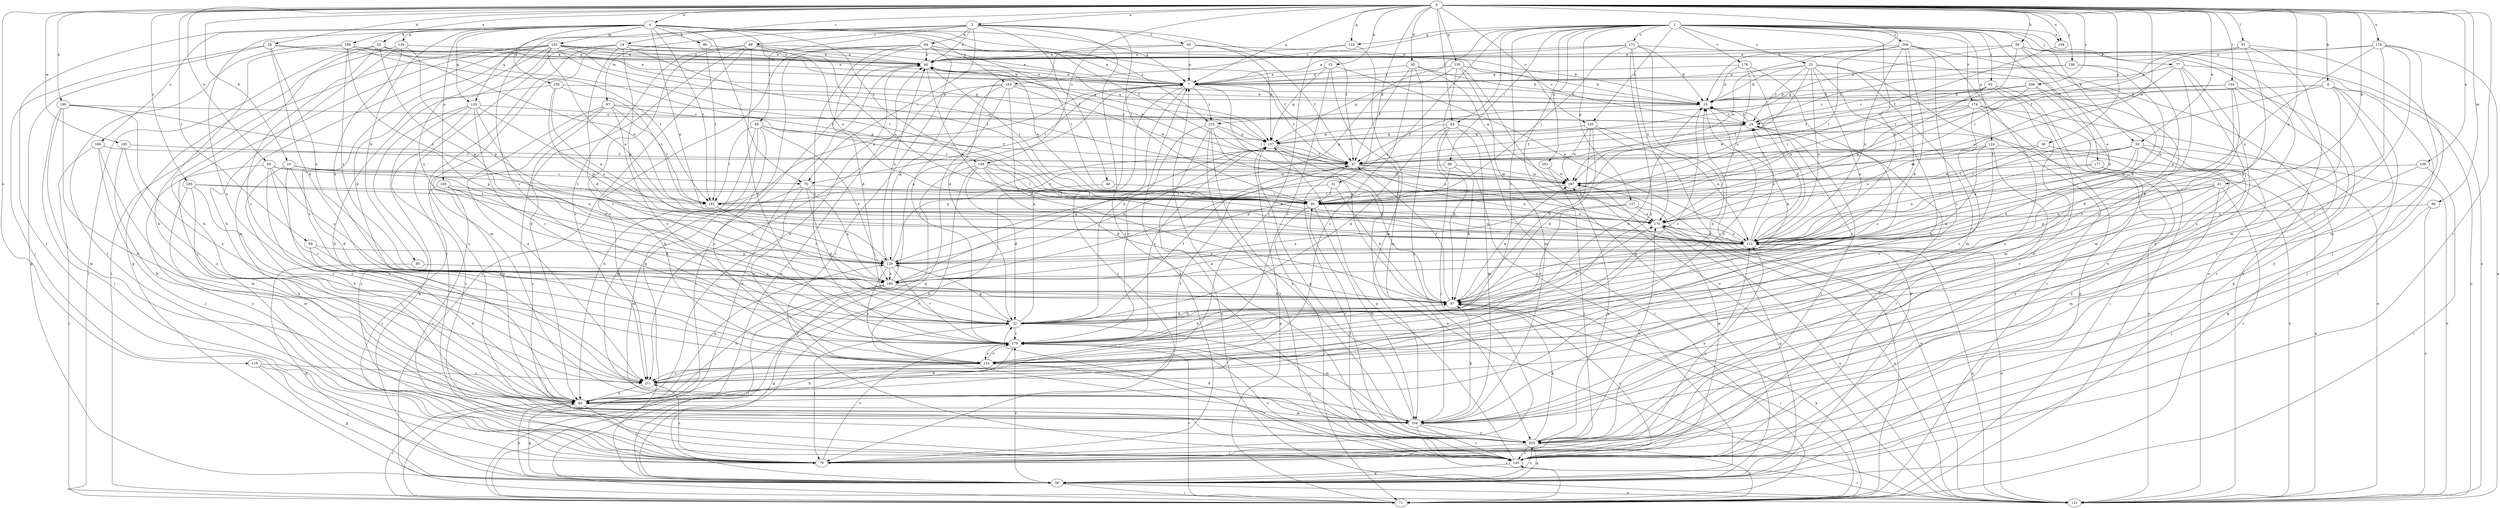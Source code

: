 strict digraph  {
0;
1;
2;
4;
7;
8;
10;
15;
18;
23;
24;
28;
30;
31;
32;
33;
38;
39;
40;
45;
46;
47;
56;
58;
59;
61;
62;
63;
64;
66;
68;
69;
70;
71;
77;
79;
84;
85;
86;
87;
89;
91;
92;
95;
96;
97;
102;
104;
106;
112;
118;
119;
120;
121;
124;
127;
129;
130;
133;
135;
136;
137;
145;
149;
150;
153;
154;
161;
163;
165;
166;
170;
171;
174;
176;
177;
179;
185;
187;
189;
190;
194;
195;
196;
201;
203;
205;
206;
208;
210;
211;
0 -> 2  [label=a];
0 -> 4  [label=a];
0 -> 7  [label=a];
0 -> 8  [label=b];
0 -> 10  [label=b];
0 -> 15  [label=b];
0 -> 18  [label=c];
0 -> 28  [label=d];
0 -> 30  [label=d];
0 -> 31  [label=d];
0 -> 33  [label=e];
0 -> 38  [label=e];
0 -> 39  [label=e];
0 -> 58  [label=h];
0 -> 59  [label=h];
0 -> 61  [label=h];
0 -> 64  [label=i];
0 -> 89  [label=l];
0 -> 91  [label=l];
0 -> 96  [label=m];
0 -> 106  [label=n];
0 -> 112  [label=n];
0 -> 118  [label=o];
0 -> 119  [label=o];
0 -> 120  [label=o];
0 -> 130  [label=q];
0 -> 133  [label=q];
0 -> 145  [label=r];
0 -> 149  [label=s];
0 -> 154  [label=t];
0 -> 185  [label=w];
0 -> 187  [label=w];
0 -> 189  [label=x];
0 -> 190  [label=x];
0 -> 194  [label=x];
0 -> 196  [label=y];
0 -> 205  [label=z];
0 -> 206  [label=z];
1 -> 23  [label=c];
1 -> 39  [label=e];
1 -> 56  [label=g];
1 -> 64  [label=i];
1 -> 66  [label=i];
1 -> 77  [label=j];
1 -> 92  [label=l];
1 -> 112  [label=n];
1 -> 120  [label=o];
1 -> 121  [label=o];
1 -> 124  [label=p];
1 -> 127  [label=p];
1 -> 129  [label=p];
1 -> 133  [label=q];
1 -> 163  [label=u];
1 -> 171  [label=v];
1 -> 174  [label=v];
1 -> 176  [label=v];
1 -> 177  [label=v];
1 -> 179  [label=v];
1 -> 194  [label=x];
1 -> 195  [label=x];
1 -> 201  [label=y];
1 -> 208  [label=z];
2 -> 40  [label=e];
2 -> 45  [label=f];
2 -> 46  [label=f];
2 -> 47  [label=f];
2 -> 68  [label=i];
2 -> 69  [label=i];
2 -> 70  [label=i];
2 -> 84  [label=k];
2 -> 95  [label=l];
2 -> 97  [label=m];
2 -> 135  [label=q];
2 -> 179  [label=v];
2 -> 203  [label=y];
4 -> 7  [label=a];
4 -> 47  [label=f];
4 -> 62  [label=h];
4 -> 70  [label=i];
4 -> 79  [label=j];
4 -> 85  [label=k];
4 -> 86  [label=k];
4 -> 102  [label=m];
4 -> 112  [label=n];
4 -> 135  [label=q];
4 -> 136  [label=q];
4 -> 149  [label=s];
4 -> 150  [label=s];
4 -> 153  [label=s];
4 -> 161  [label=t];
4 -> 163  [label=u];
4 -> 165  [label=u];
4 -> 166  [label=u];
4 -> 170  [label=u];
4 -> 210  [label=z];
7 -> 15  [label=b];
7 -> 32  [label=d];
7 -> 40  [label=e];
7 -> 47  [label=f];
7 -> 70  [label=i];
7 -> 79  [label=j];
7 -> 87  [label=k];
7 -> 210  [label=z];
8 -> 15  [label=b];
8 -> 79  [label=j];
8 -> 95  [label=l];
8 -> 145  [label=r];
8 -> 153  [label=s];
8 -> 203  [label=y];
8 -> 210  [label=z];
10 -> 32  [label=d];
10 -> 63  [label=h];
10 -> 70  [label=i];
10 -> 112  [label=n];
10 -> 211  [label=z];
15 -> 24  [label=c];
15 -> 47  [label=f];
15 -> 87  [label=k];
15 -> 179  [label=v];
18 -> 7  [label=a];
18 -> 32  [label=d];
18 -> 40  [label=e];
18 -> 79  [label=j];
18 -> 95  [label=l];
18 -> 104  [label=m];
18 -> 129  [label=p];
18 -> 203  [label=y];
23 -> 7  [label=a];
23 -> 15  [label=b];
23 -> 24  [label=c];
23 -> 63  [label=h];
23 -> 71  [label=i];
23 -> 95  [label=l];
23 -> 104  [label=m];
23 -> 112  [label=n];
23 -> 195  [label=x];
24 -> 15  [label=b];
24 -> 47  [label=f];
24 -> 79  [label=j];
24 -> 121  [label=o];
24 -> 137  [label=q];
28 -> 7  [label=a];
28 -> 40  [label=e];
28 -> 56  [label=g];
28 -> 79  [label=j];
28 -> 87  [label=k];
28 -> 195  [label=x];
30 -> 7  [label=a];
30 -> 15  [label=b];
30 -> 47  [label=f];
30 -> 187  [label=w];
30 -> 203  [label=y];
30 -> 211  [label=z];
31 -> 87  [label=k];
31 -> 95  [label=l];
31 -> 161  [label=t];
32 -> 7  [label=a];
32 -> 47  [label=f];
32 -> 79  [label=j];
32 -> 87  [label=k];
32 -> 104  [label=m];
32 -> 129  [label=p];
32 -> 170  [label=u];
32 -> 179  [label=v];
33 -> 7  [label=a];
33 -> 104  [label=m];
33 -> 112  [label=n];
33 -> 137  [label=q];
33 -> 153  [label=s];
38 -> 47  [label=f];
38 -> 95  [label=l];
38 -> 203  [label=y];
39 -> 47  [label=f];
39 -> 56  [label=g];
39 -> 112  [label=n];
39 -> 121  [label=o];
39 -> 161  [label=t];
39 -> 187  [label=w];
39 -> 195  [label=x];
39 -> 203  [label=y];
40 -> 7  [label=a];
40 -> 71  [label=i];
40 -> 95  [label=l];
40 -> 112  [label=n];
45 -> 7  [label=a];
45 -> 15  [label=b];
45 -> 32  [label=d];
45 -> 40  [label=e];
45 -> 47  [label=f];
45 -> 137  [label=q];
46 -> 63  [label=h];
46 -> 95  [label=l];
47 -> 40  [label=e];
47 -> 112  [label=n];
47 -> 145  [label=r];
47 -> 170  [label=u];
47 -> 187  [label=w];
56 -> 15  [label=b];
56 -> 40  [label=e];
56 -> 63  [label=h];
56 -> 71  [label=i];
56 -> 121  [label=o];
56 -> 179  [label=v];
56 -> 203  [label=y];
58 -> 161  [label=t];
58 -> 179  [label=v];
58 -> 187  [label=w];
58 -> 195  [label=x];
58 -> 203  [label=y];
58 -> 211  [label=z];
59 -> 40  [label=e];
59 -> 87  [label=k];
59 -> 95  [label=l];
59 -> 112  [label=n];
59 -> 137  [label=q];
59 -> 145  [label=r];
59 -> 203  [label=y];
61 -> 32  [label=d];
61 -> 95  [label=l];
61 -> 104  [label=m];
61 -> 112  [label=n];
61 -> 129  [label=p];
61 -> 145  [label=r];
62 -> 40  [label=e];
62 -> 63  [label=h];
62 -> 71  [label=i];
62 -> 129  [label=p];
62 -> 137  [label=q];
62 -> 153  [label=s];
62 -> 170  [label=u];
63 -> 40  [label=e];
63 -> 47  [label=f];
63 -> 56  [label=g];
63 -> 71  [label=i];
63 -> 79  [label=j];
63 -> 104  [label=m];
63 -> 129  [label=p];
64 -> 32  [label=d];
64 -> 71  [label=i];
64 -> 79  [label=j];
64 -> 87  [label=k];
64 -> 104  [label=m];
64 -> 137  [label=q];
66 -> 87  [label=k];
66 -> 129  [label=p];
66 -> 161  [label=t];
66 -> 187  [label=w];
68 -> 40  [label=e];
68 -> 63  [label=h];
68 -> 121  [label=o];
68 -> 137  [label=q];
68 -> 153  [label=s];
68 -> 170  [label=u];
68 -> 179  [label=v];
68 -> 211  [label=z];
69 -> 47  [label=f];
69 -> 63  [label=h];
69 -> 104  [label=m];
69 -> 137  [label=q];
69 -> 153  [label=s];
69 -> 161  [label=t];
69 -> 195  [label=x];
70 -> 32  [label=d];
70 -> 95  [label=l];
70 -> 104  [label=m];
70 -> 153  [label=s];
70 -> 195  [label=x];
71 -> 40  [label=e];
71 -> 87  [label=k];
71 -> 137  [label=q];
71 -> 179  [label=v];
77 -> 7  [label=a];
77 -> 104  [label=m];
77 -> 121  [label=o];
77 -> 145  [label=r];
77 -> 153  [label=s];
77 -> 170  [label=u];
79 -> 7  [label=a];
79 -> 112  [label=n];
79 -> 179  [label=v];
79 -> 211  [label=z];
84 -> 24  [label=c];
84 -> 32  [label=d];
84 -> 40  [label=e];
84 -> 47  [label=f];
84 -> 56  [label=g];
84 -> 95  [label=l];
84 -> 145  [label=r];
84 -> 179  [label=v];
84 -> 211  [label=z];
85 -> 56  [label=g];
85 -> 195  [label=x];
86 -> 40  [label=e];
86 -> 161  [label=t];
87 -> 32  [label=d];
87 -> 47  [label=f];
87 -> 71  [label=i];
87 -> 145  [label=r];
87 -> 187  [label=w];
89 -> 63  [label=h];
89 -> 87  [label=k];
89 -> 129  [label=p];
91 -> 40  [label=e];
91 -> 79  [label=j];
91 -> 87  [label=k];
91 -> 95  [label=l];
91 -> 104  [label=m];
92 -> 15  [label=b];
92 -> 79  [label=j];
92 -> 95  [label=l];
92 -> 104  [label=m];
92 -> 170  [label=u];
92 -> 203  [label=y];
95 -> 40  [label=e];
95 -> 71  [label=i];
95 -> 104  [label=m];
95 -> 170  [label=u];
96 -> 79  [label=j];
96 -> 121  [label=o];
96 -> 170  [label=u];
97 -> 24  [label=c];
97 -> 95  [label=l];
97 -> 145  [label=r];
97 -> 161  [label=t];
97 -> 179  [label=v];
97 -> 203  [label=y];
97 -> 211  [label=z];
102 -> 7  [label=a];
102 -> 15  [label=b];
102 -> 32  [label=d];
102 -> 40  [label=e];
102 -> 71  [label=i];
102 -> 79  [label=j];
102 -> 95  [label=l];
102 -> 104  [label=m];
102 -> 112  [label=n];
102 -> 137  [label=q];
102 -> 187  [label=w];
102 -> 195  [label=x];
102 -> 211  [label=z];
104 -> 71  [label=i];
104 -> 87  [label=k];
104 -> 137  [label=q];
104 -> 145  [label=r];
104 -> 203  [label=y];
106 -> 71  [label=i];
106 -> 153  [label=s];
106 -> 187  [label=w];
112 -> 15  [label=b];
112 -> 24  [label=c];
112 -> 121  [label=o];
112 -> 129  [label=p];
112 -> 170  [label=u];
118 -> 40  [label=e];
118 -> 47  [label=f];
118 -> 104  [label=m];
118 -> 112  [label=n];
118 -> 121  [label=o];
118 -> 153  [label=s];
118 -> 211  [label=z];
119 -> 56  [label=g];
119 -> 79  [label=j];
119 -> 211  [label=z];
120 -> 32  [label=d];
120 -> 71  [label=i];
120 -> 87  [label=k];
120 -> 112  [label=n];
120 -> 137  [label=q];
120 -> 187  [label=w];
121 -> 112  [label=n];
121 -> 145  [label=r];
121 -> 170  [label=u];
121 -> 187  [label=w];
124 -> 47  [label=f];
124 -> 87  [label=k];
124 -> 121  [label=o];
124 -> 145  [label=r];
124 -> 153  [label=s];
124 -> 170  [label=u];
127 -> 56  [label=g];
127 -> 170  [label=u];
127 -> 179  [label=v];
127 -> 195  [label=x];
129 -> 40  [label=e];
129 -> 137  [label=q];
129 -> 153  [label=s];
129 -> 179  [label=v];
129 -> 195  [label=x];
130 -> 7  [label=a];
130 -> 15  [label=b];
130 -> 56  [label=g];
130 -> 104  [label=m];
130 -> 121  [label=o];
130 -> 137  [label=q];
133 -> 40  [label=e];
133 -> 104  [label=m];
133 -> 211  [label=z];
135 -> 24  [label=c];
135 -> 32  [label=d];
135 -> 56  [label=g];
135 -> 79  [label=j];
135 -> 112  [label=n];
135 -> 145  [label=r];
135 -> 179  [label=v];
136 -> 40  [label=e];
136 -> 56  [label=g];
136 -> 63  [label=h];
136 -> 87  [label=k];
136 -> 129  [label=p];
137 -> 47  [label=f];
137 -> 121  [label=o];
137 -> 170  [label=u];
137 -> 179  [label=v];
137 -> 195  [label=x];
145 -> 24  [label=c];
145 -> 56  [label=g];
145 -> 95  [label=l];
145 -> 137  [label=q];
145 -> 179  [label=v];
145 -> 187  [label=w];
149 -> 32  [label=d];
149 -> 71  [label=i];
149 -> 87  [label=k];
149 -> 95  [label=l];
149 -> 112  [label=n];
149 -> 187  [label=w];
149 -> 203  [label=y];
150 -> 15  [label=b];
150 -> 63  [label=h];
150 -> 112  [label=n];
150 -> 129  [label=p];
150 -> 161  [label=t];
153 -> 15  [label=b];
153 -> 63  [label=h];
153 -> 145  [label=r];
153 -> 179  [label=v];
153 -> 211  [label=z];
154 -> 15  [label=b];
154 -> 32  [label=d];
154 -> 47  [label=f];
154 -> 56  [label=g];
154 -> 145  [label=r];
154 -> 179  [label=v];
161 -> 7  [label=a];
161 -> 112  [label=n];
161 -> 195  [label=x];
163 -> 15  [label=b];
163 -> 56  [label=g];
163 -> 87  [label=k];
163 -> 129  [label=p];
163 -> 179  [label=v];
163 -> 187  [label=w];
163 -> 211  [label=z];
165 -> 32  [label=d];
165 -> 79  [label=j];
165 -> 87  [label=k];
165 -> 95  [label=l];
165 -> 145  [label=r];
166 -> 47  [label=f];
166 -> 71  [label=i];
166 -> 79  [label=j];
166 -> 104  [label=m];
170 -> 112  [label=n];
170 -> 121  [label=o];
171 -> 7  [label=a];
171 -> 15  [label=b];
171 -> 40  [label=e];
171 -> 63  [label=h];
171 -> 95  [label=l];
171 -> 121  [label=o];
171 -> 170  [label=u];
171 -> 211  [label=z];
174 -> 24  [label=c];
174 -> 56  [label=g];
174 -> 71  [label=i];
174 -> 95  [label=l];
174 -> 121  [label=o];
174 -> 187  [label=w];
174 -> 211  [label=z];
176 -> 7  [label=a];
176 -> 15  [label=b];
176 -> 112  [label=n];
176 -> 170  [label=u];
176 -> 211  [label=z];
177 -> 71  [label=i];
177 -> 112  [label=n];
177 -> 121  [label=o];
177 -> 187  [label=w];
179 -> 15  [label=b];
179 -> 24  [label=c];
179 -> 63  [label=h];
179 -> 87  [label=k];
179 -> 153  [label=s];
185 -> 47  [label=f];
185 -> 63  [label=h];
185 -> 211  [label=z];
187 -> 95  [label=l];
187 -> 161  [label=t];
189 -> 7  [label=a];
189 -> 40  [label=e];
189 -> 63  [label=h];
189 -> 95  [label=l];
189 -> 112  [label=n];
189 -> 145  [label=r];
189 -> 161  [label=t];
189 -> 195  [label=x];
190 -> 24  [label=c];
190 -> 63  [label=h];
190 -> 79  [label=j];
190 -> 104  [label=m];
190 -> 129  [label=p];
190 -> 211  [label=z];
194 -> 47  [label=f];
195 -> 7  [label=a];
195 -> 56  [label=g];
195 -> 63  [label=h];
195 -> 71  [label=i];
195 -> 87  [label=k];
195 -> 137  [label=q];
196 -> 7  [label=a];
196 -> 24  [label=c];
196 -> 112  [label=n];
196 -> 129  [label=p];
201 -> 79  [label=j];
201 -> 187  [label=w];
203 -> 7  [label=a];
203 -> 32  [label=d];
203 -> 56  [label=g];
203 -> 71  [label=i];
203 -> 79  [label=j];
203 -> 87  [label=k];
203 -> 112  [label=n];
203 -> 145  [label=r];
203 -> 170  [label=u];
203 -> 179  [label=v];
203 -> 187  [label=w];
205 -> 63  [label=h];
205 -> 95  [label=l];
205 -> 104  [label=m];
205 -> 153  [label=s];
205 -> 161  [label=t];
206 -> 15  [label=b];
206 -> 24  [label=c];
206 -> 87  [label=k];
206 -> 95  [label=l];
206 -> 112  [label=n];
208 -> 40  [label=e];
208 -> 87  [label=k];
208 -> 95  [label=l];
208 -> 112  [label=n];
208 -> 121  [label=o];
208 -> 153  [label=s];
208 -> 187  [label=w];
208 -> 195  [label=x];
208 -> 203  [label=y];
210 -> 47  [label=f];
210 -> 87  [label=k];
210 -> 121  [label=o];
210 -> 137  [label=q];
210 -> 145  [label=r];
210 -> 179  [label=v];
210 -> 203  [label=y];
211 -> 63  [label=h];
}
